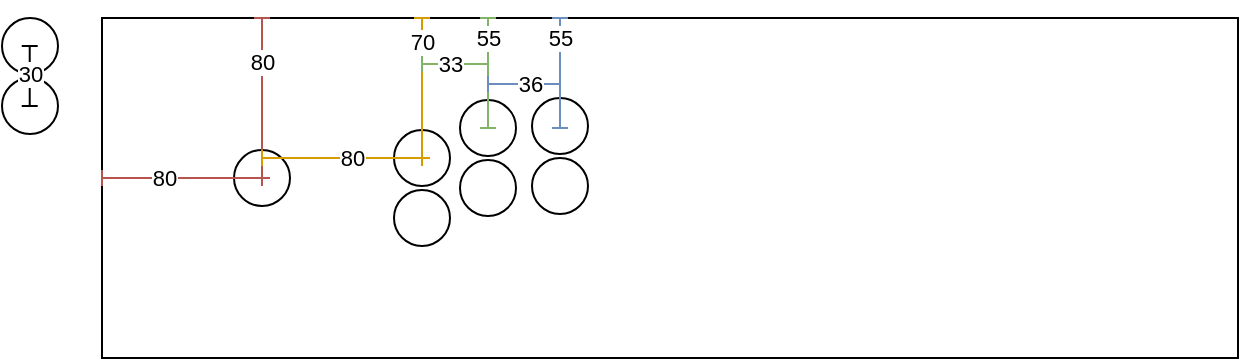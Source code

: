 <mxfile version="20.8.20" type="github">
  <diagram name="Page-1" id="TyZUWZUwhEmbMYcQDR7y">
    <mxGraphModel dx="365" dy="229" grid="1" gridSize="10" guides="1" tooltips="1" connect="1" arrows="1" fold="1" page="1" pageScale="1" pageWidth="827" pageHeight="1169" math="0" shadow="0">
      <root>
        <mxCell id="0" />
        <mxCell id="1" parent="0" />
        <mxCell id="x4vkcotw__83MeDZd9nn-2" value="" style="rounded=0;whiteSpace=wrap;html=1;imageWidth=24;" parent="1" vertex="1">
          <mxGeometry x="80" y="360" width="568" height="170" as="geometry" />
        </mxCell>
        <mxCell id="x4vkcotw__83MeDZd9nn-23" value="" style="group" parent="1" vertex="1" connectable="0">
          <mxGeometry x="259" y="401" width="28" height="58" as="geometry" />
        </mxCell>
        <mxCell id="x4vkcotw__83MeDZd9nn-24" value="" style="ellipse;whiteSpace=wrap;html=1;aspect=fixed;" parent="x4vkcotw__83MeDZd9nn-23" vertex="1">
          <mxGeometry width="28" height="28" as="geometry" />
        </mxCell>
        <mxCell id="x4vkcotw__83MeDZd9nn-25" value="" style="ellipse;whiteSpace=wrap;html=1;aspect=fixed;" parent="x4vkcotw__83MeDZd9nn-23" vertex="1">
          <mxGeometry y="30" width="28" height="28" as="geometry" />
        </mxCell>
        <mxCell id="x4vkcotw__83MeDZd9nn-1" value="" style="ellipse;whiteSpace=wrap;html=1;aspect=fixed;" parent="1" vertex="1">
          <mxGeometry x="146" y="426" width="28" height="28" as="geometry" />
        </mxCell>
        <mxCell id="x4vkcotw__83MeDZd9nn-3" value="" style="endArrow=baseDash;html=1;rounded=0;endFill=0;startArrow=baseDash;startFill=0;fillColor=#f8cecc;strokeColor=#b85450;" parent="1" edge="1">
          <mxGeometry width="50" height="50" relative="1" as="geometry">
            <mxPoint x="80" y="440" as="sourcePoint" />
            <mxPoint x="160" y="440" as="targetPoint" />
          </mxGeometry>
        </mxCell>
        <mxCell id="x4vkcotw__83MeDZd9nn-17" value="80" style="edgeLabel;html=1;align=center;verticalAlign=middle;resizable=0;points=[];" parent="x4vkcotw__83MeDZd9nn-3" vertex="1" connectable="0">
          <mxGeometry x="-0.222" relative="1" as="geometry">
            <mxPoint as="offset" />
          </mxGeometry>
        </mxCell>
        <mxCell id="x4vkcotw__83MeDZd9nn-4" value="" style="endArrow=baseDash;html=1;rounded=0;endFill=0;startArrow=baseDash;startFill=0;fillColor=#f8cecc;strokeColor=#b85450;" parent="1" edge="1">
          <mxGeometry width="50" height="50" relative="1" as="geometry">
            <mxPoint x="160" y="360" as="sourcePoint" />
            <mxPoint x="160" y="440" as="targetPoint" />
          </mxGeometry>
        </mxCell>
        <mxCell id="x4vkcotw__83MeDZd9nn-16" value="80" style="edgeLabel;html=1;align=center;verticalAlign=middle;resizable=0;points=[];" parent="x4vkcotw__83MeDZd9nn-4" vertex="1" connectable="0">
          <mxGeometry x="-0.462" relative="1" as="geometry">
            <mxPoint as="offset" />
          </mxGeometry>
        </mxCell>
        <mxCell id="x4vkcotw__83MeDZd9nn-8" value="" style="ellipse;whiteSpace=wrap;html=1;aspect=fixed;" parent="1" vertex="1">
          <mxGeometry x="226" y="416" width="28" height="28" as="geometry" />
        </mxCell>
        <mxCell id="x4vkcotw__83MeDZd9nn-9" value="" style="ellipse;whiteSpace=wrap;html=1;aspect=fixed;" parent="1" vertex="1">
          <mxGeometry x="226" y="446" width="28" height="28" as="geometry" />
        </mxCell>
        <mxCell id="x4vkcotw__83MeDZd9nn-12" value="" style="group" parent="1" vertex="1" connectable="0">
          <mxGeometry x="30" y="360" width="28" height="58" as="geometry" />
        </mxCell>
        <mxCell id="x4vkcotw__83MeDZd9nn-10" value="" style="ellipse;whiteSpace=wrap;html=1;aspect=fixed;" parent="x4vkcotw__83MeDZd9nn-12" vertex="1">
          <mxGeometry width="28" height="28" as="geometry" />
        </mxCell>
        <mxCell id="x4vkcotw__83MeDZd9nn-11" value="" style="ellipse;whiteSpace=wrap;html=1;aspect=fixed;" parent="x4vkcotw__83MeDZd9nn-12" vertex="1">
          <mxGeometry y="30" width="28" height="28" as="geometry" />
        </mxCell>
        <mxCell id="x4vkcotw__83MeDZd9nn-35" value="" style="endArrow=baseDash;html=1;rounded=1;fillColor=#f8cecc;strokeColor=default;startArrow=baseDash;startFill=0;endFill=0;" parent="x4vkcotw__83MeDZd9nn-12" edge="1">
          <mxGeometry width="50" height="50" relative="1" as="geometry">
            <mxPoint x="13.86" y="14" as="sourcePoint" />
            <mxPoint x="13.86" y="44" as="targetPoint" />
          </mxGeometry>
        </mxCell>
        <mxCell id="x4vkcotw__83MeDZd9nn-36" value="30" style="edgeLabel;html=1;align=center;verticalAlign=middle;resizable=0;points=[];" parent="x4vkcotw__83MeDZd9nn-35" vertex="1" connectable="0">
          <mxGeometry x="0.125" relative="1" as="geometry">
            <mxPoint y="-3" as="offset" />
          </mxGeometry>
        </mxCell>
        <mxCell id="x4vkcotw__83MeDZd9nn-7" value="" style="endArrow=baseDash;html=1;rounded=0;fillColor=#ffe6cc;strokeColor=#d79b00;startArrow=baseDash;startFill=0;endFill=0;" parent="1" edge="1">
          <mxGeometry width="50" height="50" relative="1" as="geometry">
            <mxPoint x="240" y="360" as="sourcePoint" />
            <mxPoint x="240" y="430" as="targetPoint" />
          </mxGeometry>
        </mxCell>
        <mxCell id="x4vkcotw__83MeDZd9nn-14" value="70" style="edgeLabel;html=1;align=center;verticalAlign=middle;resizable=0;points=[];" parent="x4vkcotw__83MeDZd9nn-7" vertex="1" connectable="0">
          <mxGeometry x="-0.663" relative="1" as="geometry">
            <mxPoint as="offset" />
          </mxGeometry>
        </mxCell>
        <mxCell id="x4vkcotw__83MeDZd9nn-6" value="" style="endArrow=baseDash;html=1;rounded=0;fillColor=#ffe6cc;strokeColor=#d79b00;startArrow=baseDash;startFill=0;endFill=0;" parent="1" edge="1">
          <mxGeometry width="50" height="50" relative="1" as="geometry">
            <mxPoint x="160" y="430" as="sourcePoint" />
            <mxPoint x="240" y="430" as="targetPoint" />
          </mxGeometry>
        </mxCell>
        <mxCell id="x4vkcotw__83MeDZd9nn-13" value="80" style="edgeLabel;html=1;align=center;verticalAlign=middle;resizable=0;points=[];" parent="x4vkcotw__83MeDZd9nn-6" vertex="1" connectable="0">
          <mxGeometry x="0.125" relative="1" as="geometry">
            <mxPoint as="offset" />
          </mxGeometry>
        </mxCell>
        <mxCell id="x4vkcotw__83MeDZd9nn-18" value="" style="endArrow=baseDash;html=1;rounded=0;fillColor=#d5e8d4;strokeColor=#82b366;startArrow=baseDash;startFill=0;endFill=0;" parent="1" edge="1">
          <mxGeometry width="50" height="50" relative="1" as="geometry">
            <mxPoint x="240" y="383" as="sourcePoint" />
            <mxPoint x="273" y="383" as="targetPoint" />
          </mxGeometry>
        </mxCell>
        <mxCell id="x4vkcotw__83MeDZd9nn-19" value="33" style="edgeLabel;html=1;align=center;verticalAlign=middle;resizable=0;points=[];" parent="x4vkcotw__83MeDZd9nn-18" vertex="1" connectable="0">
          <mxGeometry x="0.125" relative="1" as="geometry">
            <mxPoint x="-5" as="offset" />
          </mxGeometry>
        </mxCell>
        <mxCell id="x4vkcotw__83MeDZd9nn-32" value="" style="group" parent="1" vertex="1" connectable="0">
          <mxGeometry x="295" y="400" width="28" height="58" as="geometry" />
        </mxCell>
        <mxCell id="x4vkcotw__83MeDZd9nn-33" value="" style="ellipse;whiteSpace=wrap;html=1;aspect=fixed;" parent="x4vkcotw__83MeDZd9nn-32" vertex="1">
          <mxGeometry width="28" height="28" as="geometry" />
        </mxCell>
        <mxCell id="x4vkcotw__83MeDZd9nn-34" value="" style="ellipse;whiteSpace=wrap;html=1;aspect=fixed;" parent="x4vkcotw__83MeDZd9nn-32" vertex="1">
          <mxGeometry y="30" width="28" height="28" as="geometry" />
        </mxCell>
        <mxCell id="x4vkcotw__83MeDZd9nn-28" value="" style="endArrow=baseDash;html=1;rounded=0;fillColor=#dae8fc;strokeColor=#6c8ebf;startArrow=baseDash;startFill=0;endFill=0;" parent="1" edge="1">
          <mxGeometry width="50" height="50" relative="1" as="geometry">
            <mxPoint x="309" y="360" as="sourcePoint" />
            <mxPoint x="309" y="415" as="targetPoint" />
          </mxGeometry>
        </mxCell>
        <mxCell id="x4vkcotw__83MeDZd9nn-29" value="55" style="edgeLabel;html=1;align=center;verticalAlign=middle;resizable=0;points=[];" parent="x4vkcotw__83MeDZd9nn-28" vertex="1" connectable="0">
          <mxGeometry x="-0.663" relative="1" as="geometry">
            <mxPoint as="offset" />
          </mxGeometry>
        </mxCell>
        <mxCell id="x4vkcotw__83MeDZd9nn-26" value="" style="endArrow=baseDash;html=1;rounded=0;fillColor=#d5e8d4;strokeColor=#82b366;startArrow=baseDash;startFill=0;endFill=0;" parent="1" edge="1">
          <mxGeometry width="50" height="50" relative="1" as="geometry">
            <mxPoint x="273" y="360" as="sourcePoint" />
            <mxPoint x="273" y="415" as="targetPoint" />
          </mxGeometry>
        </mxCell>
        <mxCell id="x4vkcotw__83MeDZd9nn-27" value="55" style="edgeLabel;html=1;align=center;verticalAlign=middle;resizable=0;points=[];" parent="x4vkcotw__83MeDZd9nn-26" vertex="1" connectable="0">
          <mxGeometry x="-0.663" relative="1" as="geometry">
            <mxPoint as="offset" />
          </mxGeometry>
        </mxCell>
        <mxCell id="x4vkcotw__83MeDZd9nn-30" value="" style="endArrow=baseDash;html=1;rounded=0;fillColor=#dae8fc;strokeColor=#6c8ebf;startArrow=baseDash;startFill=0;endFill=0;" parent="1" edge="1">
          <mxGeometry width="50" height="50" relative="1" as="geometry">
            <mxPoint x="273" y="393" as="sourcePoint" />
            <mxPoint x="309" y="393" as="targetPoint" />
          </mxGeometry>
        </mxCell>
        <mxCell id="x4vkcotw__83MeDZd9nn-31" value="36" style="edgeLabel;html=1;align=center;verticalAlign=middle;resizable=0;points=[];" parent="x4vkcotw__83MeDZd9nn-30" vertex="1" connectable="0">
          <mxGeometry x="0.125" relative="1" as="geometry">
            <mxPoint as="offset" />
          </mxGeometry>
        </mxCell>
      </root>
    </mxGraphModel>
  </diagram>
</mxfile>
